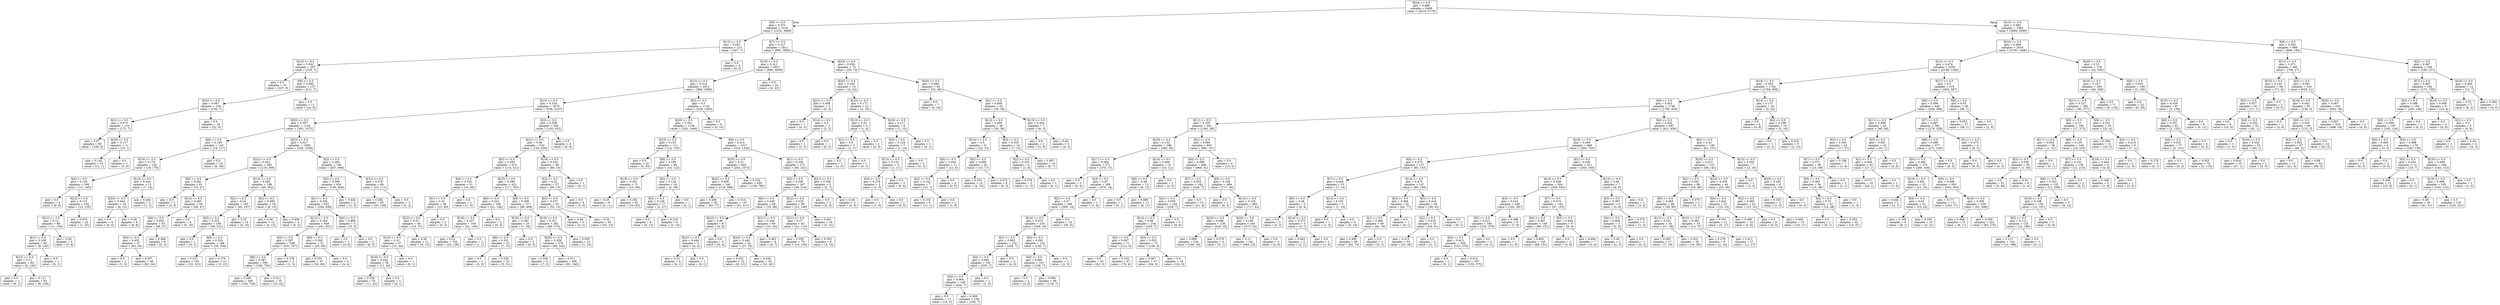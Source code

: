 digraph Tree {
node [shape=box] ;
0 [label="X[24] <= 0.5\ngini = 0.489\nsamples = 6406\nvalue = [4316, 5779]"] ;
1 [label="X[9] <= 0.5\ngini = 0.375\nsamples = 3124\nvalue = [1232, 3689]"] ;
0 -> 1 [labeldistance=2.5, labelangle=45, headlabel="True"] ;
2 [label="X[15] <= 0.5\ngini = 0.041\nsamples = 213\nvalue = [327, 7]"] ;
1 -> 2 ;
3 [label="X[13] <= 0.5\ngini = 0.042\nsamples = 207\nvalue = [318, 7]"] ;
2 -> 3 ;
4 [label="gini = 0.0\nsamples = 70\nvalue = [107, 0]"] ;
3 -> 4 ;
5 [label="X[6] <= 0.5\ngini = 0.062\nsamples = 137\nvalue = [211, 7]"] ;
3 -> 5 ;
6 [label="X[22] <= 0.5\ngini = 0.067\nsamples = 126\nvalue = [195, 7]"] ;
5 -> 6 ;
7 [label="X[21] <= 0.5\ngini = 0.075\nsamples = 110\nvalue = [173, 7]"] ;
6 -> 7 ;
8 [label="gini = 0.07\nsamples = 99\nvalue = [158, 6]"] ;
7 -> 8 ;
9 [label="X[20] <= 0.5\ngini = 0.117\nsamples = 11\nvalue = [15, 1]"] ;
7 -> 9 ;
10 [label="gini = 0.142\nsamples = 10\nvalue = [12, 1]"] ;
9 -> 10 ;
11 [label="gini = 0.0\nsamples = 1\nvalue = [3, 0]"] ;
9 -> 11 ;
12 [label="gini = 0.0\nsamples = 16\nvalue = [22, 0]"] ;
6 -> 12 ;
13 [label="gini = 0.0\nsamples = 11\nvalue = [16, 0]"] ;
5 -> 13 ;
14 [label="gini = 0.0\nsamples = 6\nvalue = [9, 0]"] ;
2 -> 14 ;
15 [label="X[7] <= 0.5\ngini = 0.317\nsamples = 2911\nvalue = [905, 3682]"] ;
1 -> 15 ;
16 [label="X[16] <= 0.5\ngini = 0.312\nsamples = 2837\nvalue = [866, 3609]"] ;
15 -> 16 ;
17 [label="X[13] <= 0.5\ngini = 0.314\nsamples = 2813\nvalue = [866, 3566]"] ;
16 -> 17 ;
18 [label="X[15] <= 0.5\ngini = 0.324\nsamples = 1679\nvalue = [538, 2107]"] ;
17 -> 18 ;
19 [label="X[20] <= 0.5\ngini = 0.307\nsamples = 1143\nvalue = [345, 1475]"] ;
18 -> 19 ;
20 [label="X[6] <= 0.5\ngini = 0.148\nsamples = 143\nvalue = [19, 217]"] ;
19 -> 20 ;
21 [label="X[19] <= 0.5\ngini = 0.174\nsamples = 120\nvalue = [19, 179]"] ;
20 -> 21 ;
22 [label="X[4] <= 0.5\ngini = 0.126\nsamples = 108\nvalue = [12, 165]"] ;
21 -> 22 ;
23 [label="gini = 0.0\nsamples = 4\nvalue = [0, 6]"] ;
22 -> 23 ;
24 [label="X[22] <= 0.5\ngini = 0.131\nsamples = 104\nvalue = [12, 159]"] ;
22 -> 24 ;
25 [label="X[21] <= 0.5\ngini = 0.14\nsamples = 88\nvalue = [11, 134]"] ;
24 -> 25 ;
26 [label="X[1] <= 0.5\ngini = 0.109\nsamples = 85\nvalue = [8, 130]"] ;
25 -> 26 ;
27 [label="X[14] <= 0.5\ngini = 0.11\nsamples = 84\nvalue = [8, 129]"] ;
26 -> 27 ;
28 [label="gini = 0.0\nsamples = 1\nvalue = [0, 1]"] ;
27 -> 28 ;
29 [label="gini = 0.111\nsamples = 83\nvalue = [8, 128]"] ;
27 -> 29 ;
30 [label="gini = 0.0\nsamples = 1\nvalue = [0, 1]"] ;
26 -> 30 ;
31 [label="gini = 0.49\nsamples = 3\nvalue = [3, 4]"] ;
25 -> 31 ;
32 [label="gini = 0.074\nsamples = 16\nvalue = [1, 25]"] ;
24 -> 32 ;
33 [label="X[12] <= 0.5\ngini = 0.444\nsamples = 12\nvalue = [7, 14]"] ;
21 -> 33 ;
34 [label="X[23] <= 0.5\ngini = 0.444\nsamples = 10\nvalue = [6, 12]"] ;
33 -> 34 ;
35 [label="gini = 0.0\nsamples = 4\nvalue = [0, 4]"] ;
34 -> 35 ;
36 [label="gini = 0.49\nsamples = 6\nvalue = [6, 8]"] ;
34 -> 36 ;
37 [label="gini = 0.444\nsamples = 2\nvalue = [1, 2]"] ;
33 -> 37 ;
38 [label="gini = 0.0\nsamples = 23\nvalue = [0, 38]"] ;
20 -> 38 ;
39 [label="X[23] <= 0.5\ngini = 0.327\nsamples = 1000\nvalue = [326, 1258]"] ;
19 -> 39 ;
40 [label="X[22] <= 0.5\ngini = 0.401\nsamples = 260\nvalue = [119, 309]"] ;
39 -> 40 ;
41 [label="X[0] <= 0.5\ngini = 0.481\nsamples = 61\nvalue = [70, 47]"] ;
40 -> 41 ;
42 [label="gini = 0.0\nsamples = 2\nvalue = [2, 0]"] ;
41 -> 42 ;
43 [label="X[12] <= 0.5\ngini = 0.483\nsamples = 59\nvalue = [68, 47]"] ;
41 -> 43 ;
44 [label="X[6] <= 0.5\ngini = 0.456\nsamples = 53\nvalue = [68, 37]"] ;
43 -> 44 ;
45 [label="X[4] <= 0.5\ngini = 0.455\nsamples = 47\nvalue = [63, 34]"] ;
44 -> 45 ;
46 [label="gini = 0.0\nsamples = 1\nvalue = [1, 0]"] ;
45 -> 46 ;
47 [label="gini = 0.457\nsamples = 46\nvalue = [62, 34]"] ;
45 -> 47 ;
48 [label="gini = 0.469\nsamples = 6\nvalue = [5, 3]"] ;
44 -> 48 ;
49 [label="gini = 0.0\nsamples = 6\nvalue = [0, 10]"] ;
43 -> 49 ;
50 [label="X[12] <= 0.5\ngini = 0.265\nsamples = 199\nvalue = [49, 262]"] ;
40 -> 50 ;
51 [label="X[2] <= 0.5\ngini = 0.24\nsamples = 183\nvalue = [40, 247]"] ;
50 -> 51 ;
52 [label="X[0] <= 0.5\ngini = 0.233\nsamples = 169\nvalue = [36, 231]"] ;
51 -> 52 ;
53 [label="gini = 0.0\nsamples = 1\nvalue = [0, 1]"] ;
52 -> 53 ;
54 [label="X[6] <= 0.5\ngini = 0.234\nsamples = 168\nvalue = [36, 230]"] ;
52 -> 54 ;
55 [label="gini = 0.231\nsamples = 155\nvalue = [33, 215]"] ;
54 -> 55 ;
56 [label="gini = 0.278\nsamples = 13\nvalue = [3, 15]"] ;
54 -> 56 ;
57 [label="gini = 0.32\nsamples = 14\nvalue = [4, 16]"] ;
51 -> 57 ;
58 [label="X[2] <= 0.5\ngini = 0.469\nsamples = 16\nvalue = [9, 15]"] ;
50 -> 58 ;
59 [label="gini = 0.36\nsamples = 12\nvalue = [4, 13]"] ;
58 -> 59 ;
60 [label="gini = 0.408\nsamples = 4\nvalue = [5, 2]"] ;
58 -> 60 ;
61 [label="X[2] <= 0.5\ngini = 0.294\nsamples = 740\nvalue = [207, 949]"] ;
39 -> 61 ;
62 [label="X[3] <= 0.5\ngini = 0.296\nsamples = 654\nvalue = [185, 838]"] ;
61 -> 62 ;
63 [label="X[1] <= 0.5\ngini = 0.296\nsamples = 652\nvalue = [184, 836]"] ;
62 -> 63 ;
64 [label="X[12] <= 0.5\ngini = 0.294\nsamples = 649\nvalue = [181, 831]"] ;
63 -> 64 ;
65 [label="X[5] <= 0.5\ngini = 0.287\nsamples = 598\nvalue = [161, 767]"] ;
64 -> 65 ;
66 [label="X[6] <= 0.5\ngini = 0.287\nsamples = 595\nvalue = [160, 762]"] ;
65 -> 66 ;
67 [label="gini = 0.285\nsamples = 560\nvalue = [150, 720]"] ;
66 -> 67 ;
68 [label="gini = 0.311\nsamples = 35\nvalue = [10, 42]"] ;
66 -> 68 ;
69 [label="gini = 0.278\nsamples = 3\nvalue = [1, 5]"] ;
65 -> 69 ;
70 [label="X[6] <= 0.5\ngini = 0.363\nsamples = 51\nvalue = [20, 64]"] ;
64 -> 70 ;
71 [label="gini = 0.332\nsamples = 47\nvalue = [16, 60]"] ;
70 -> 71 ;
72 [label="gini = 0.5\nsamples = 4\nvalue = [4, 4]"] ;
70 -> 72 ;
73 [label="X[6] <= 0.5\ngini = 0.469\nsamples = 3\nvalue = [3, 5]"] ;
63 -> 73 ;
74 [label="gini = 0.0\nsamples = 1\nvalue = [3, 0]"] ;
73 -> 74 ;
75 [label="gini = 0.0\nsamples = 2\nvalue = [0, 5]"] ;
73 -> 75 ;
76 [label="gini = 0.444\nsamples = 2\nvalue = [1, 2]"] ;
62 -> 76 ;
77 [label="X[12] <= 0.5\ngini = 0.276\nsamples = 86\nvalue = [22, 111]"] ;
61 -> 77 ;
78 [label="gini = 0.262\nsamples = 83\nvalue = [20, 109]"] ;
77 -> 78 ;
79 [label="gini = 0.5\nsamples = 3\nvalue = [2, 2]"] ;
77 -> 79 ;
80 [label="X[3] <= 0.5\ngini = 0.358\nsamples = 536\nvalue = [193, 632]"] ;
18 -> 80 ;
81 [label="X[21] <= 0.5\ngini = 0.36\nsamples = 532\nvalue = [193, 628]"] ;
80 -> 81 ;
82 [label="X[0] <= 0.5\ngini = 0.293\nsamples = 474\nvalue = [133, 612]"] ;
81 -> 82 ;
83 [label="X[4] <= 0.5\ngini = 0.332\nsamples = 51\nvalue = [16, 60]"] ;
82 -> 83 ;
84 [label="X[1] <= 0.5\ngini = 0.32\nsamples = 50\nvalue = [15, 60]"] ;
83 -> 84 ;
85 [label="X[22] <= 0.5\ngini = 0.33\nsamples = 48\nvalue = [15, 57]"] ;
84 -> 85 ;
86 [label="X[19] <= 0.5\ngini = 0.32\nsamples = 37\nvalue = [11, 44]"] ;
85 -> 86 ;
87 [label="X[18] <= 0.5\ngini = 0.324\nsamples = 36\nvalue = [11, 43]"] ;
86 -> 87 ;
88 [label="gini = 0.329\nsamples = 35\nvalue = [11, 42]"] ;
87 -> 88 ;
89 [label="gini = 0.0\nsamples = 1\nvalue = [0, 1]"] ;
87 -> 89 ;
90 [label="gini = 0.0\nsamples = 1\nvalue = [0, 1]"] ;
86 -> 90 ;
91 [label="gini = 0.36\nsamples = 11\nvalue = [4, 13]"] ;
85 -> 91 ;
92 [label="gini = 0.0\nsamples = 2\nvalue = [0, 3]"] ;
84 -> 92 ;
93 [label="gini = 0.0\nsamples = 1\nvalue = [1, 0]"] ;
83 -> 93 ;
94 [label="X[23] <= 0.5\ngini = 0.289\nsamples = 423\nvalue = [117, 552]"] ;
82 -> 94 ;
95 [label="X[6] <= 0.5\ngini = 0.222\nsamples = 106\nvalue = [21, 144]"] ;
94 -> 95 ;
96 [label="X[18] <= 0.5\ngini = 0.227\nsamples = 104\nvalue = [21, 140]"] ;
95 -> 96 ;
97 [label="gini = 0.22\nsamples = 102\nvalue = [20, 139]"] ;
96 -> 97 ;
98 [label="gini = 0.5\nsamples = 2\nvalue = [1, 1]"] ;
96 -> 98 ;
99 [label="gini = 0.0\nsamples = 2\nvalue = [0, 4]"] ;
95 -> 99 ;
100 [label="X[4] <= 0.5\ngini = 0.308\nsamples = 317\nvalue = [96, 408]"] ;
94 -> 100 ;
101 [label="X[18] <= 0.5\ngini = 0.283\nsamples = 25\nvalue = [7, 34]"] ;
100 -> 101 ;
102 [label="X[6] <= 0.5\ngini = 0.301\nsamples = 23\nvalue = [7, 31]"] ;
101 -> 102 ;
103 [label="gini = 0.0\nsamples = 1\nvalue = [2, 0]"] ;
102 -> 103 ;
104 [label="gini = 0.239\nsamples = 22\nvalue = [5, 31]"] ;
102 -> 104 ;
105 [label="gini = 0.0\nsamples = 2\nvalue = [0, 3]"] ;
101 -> 105 ;
106 [label="X[18] <= 0.5\ngini = 0.311\nsamples = 292\nvalue = [89, 374]"] ;
100 -> 106 ;
107 [label="X[20] <= 0.5\ngini = 0.326\nsamples = 270\nvalue = [88, 342]"] ;
106 -> 107 ;
108 [label="gini = 0.346\nsamples = 4\nvalue = [7, 2]"] ;
107 -> 108 ;
109 [label="gini = 0.311\nsamples = 266\nvalue = [81, 340]"] ;
107 -> 109 ;
110 [label="gini = 0.059\nsamples = 22\nvalue = [1, 32]"] ;
106 -> 110 ;
111 [label="X[18] <= 0.5\ngini = 0.332\nsamples = 58\nvalue = [60, 16]"] ;
81 -> 111 ;
112 [label="X[2] <= 0.5\ngini = 0.32\nsamples = 57\nvalue = [60, 15]"] ;
111 -> 112 ;
113 [label="X[4] <= 0.5\ngini = 0.337\nsamples = 53\nvalue = [55, 15]"] ;
112 -> 113 ;
114 [label="gini = 0.48\nsamples = 3\nvalue = [3, 2]"] ;
113 -> 114 ;
115 [label="gini = 0.32\nsamples = 50\nvalue = [52, 13]"] ;
113 -> 115 ;
116 [label="gini = 0.0\nsamples = 4\nvalue = [5, 0]"] ;
112 -> 116 ;
117 [label="gini = 0.0\nsamples = 1\nvalue = [0, 1]"] ;
111 -> 117 ;
118 [label="gini = 0.0\nsamples = 4\nvalue = [0, 4]"] ;
80 -> 118 ;
119 [label="X[5] <= 0.5\ngini = 0.3\nsamples = 1134\nvalue = [328, 1459]"] ;
17 -> 119 ;
120 [label="X[20] <= 0.5\ngini = 0.301\nsamples = 1128\nvalue = [328, 1449]"] ;
119 -> 120 ;
121 [label="X[23] <= 0.5\ngini = 0.152\nsamples = 111\nvalue = [14, 155]"] ;
120 -> 121 ;
122 [label="gini = 0.0\nsamples = 22\nvalue = [0, 33]"] ;
121 -> 122 ;
123 [label="X[6] <= 0.5\ngini = 0.185\nsamples = 89\nvalue = [14, 122]"] ;
121 -> 123 ;
124 [label="X[18] <= 0.5\ngini = 0.201\nsamples = 71\nvalue = [12, 94]"] ;
123 -> 124 ;
125 [label="gini = 0.26\nsamples = 9\nvalue = [2, 11]"] ;
124 -> 125 ;
126 [label="gini = 0.192\nsamples = 62\nvalue = [10, 83]"] ;
124 -> 126 ;
127 [label="X[3] <= 0.5\ngini = 0.124\nsamples = 18\nvalue = [2, 28]"] ;
123 -> 127 ;
128 [label="X[2] <= 0.5\ngini = 0.128\nsamples = 17\nvalue = [2, 27]"] ;
127 -> 128 ;
129 [label="gini = 0.0\nsamples = 8\nvalue = [0, 13]"] ;
128 -> 129 ;
130 [label="gini = 0.219\nsamples = 9\nvalue = [2, 14]"] ;
128 -> 130 ;
131 [label="gini = 0.0\nsamples = 1\nvalue = [0, 1]"] ;
127 -> 131 ;
132 [label="X[6] <= 0.5\ngini = 0.314\nsamples = 1017\nvalue = [314, 1294]"] ;
120 -> 132 ;
133 [label="X[23] <= 0.5\ngini = 0.31\nsamples = 845\nvalue = [254, 1073]"] ;
132 -> 133 ;
134 [label="X[22] <= 0.5\ngini = 0.409\nsamples = 240\nvalue = [116, 288]"] ;
133 -> 134 ;
135 [label="gini = 0.496\nsamples = 93\nvalue = [65, 77]"] ;
134 -> 135 ;
136 [label="gini = 0.314\nsamples = 147\nvalue = [51, 211]"] ;
134 -> 136 ;
137 [label="gini = 0.254\nsamples = 605\nvalue = [138, 785]"] ;
133 -> 137 ;
138 [label="X[1] <= 0.5\ngini = 0.336\nsamples = 172\nvalue = [60, 221]"] ;
132 -> 138 ;
139 [label="X[2] <= 0.5\ngini = 0.336\nsamples = 167\nvalue = [58, 214]"] ;
138 -> 139 ;
140 [label="X[0] <= 0.5\ngini = 0.449\nsamples = 68\nvalue = [35, 68]"] ;
139 -> 140 ;
141 [label="X[23] <= 0.5\ngini = 0.48\nsamples = 8\nvalue = [4, 6]"] ;
140 -> 141 ;
142 [label="X[22] <= 0.5\ngini = 0.444\nsamples = 5\nvalue = [4, 2]"] ;
141 -> 142 ;
143 [label="gini = 0.32\nsamples = 4\nvalue = [4, 1]"] ;
142 -> 143 ;
144 [label="gini = 0.0\nsamples = 1\nvalue = [0, 1]"] ;
142 -> 144 ;
145 [label="gini = 0.0\nsamples = 3\nvalue = [0, 4]"] ;
141 -> 145 ;
146 [label="X[21] <= 0.5\ngini = 0.444\nsamples = 60\nvalue = [31, 62]"] ;
140 -> 146 ;
147 [label="X[23] <= 0.5\ngini = 0.442\nsamples = 54\nvalue = [27, 55]"] ;
146 -> 147 ;
148 [label="gini = 0.432\nsamples = 12\nvalue = [6, 13]"] ;
147 -> 148 ;
149 [label="gini = 0.444\nsamples = 42\nvalue = [21, 42]"] ;
147 -> 149 ;
150 [label="gini = 0.463\nsamples = 6\nvalue = [4, 7]"] ;
146 -> 150 ;
151 [label="X[22] <= 0.5\ngini = 0.235\nsamples = 99\nvalue = [23, 146]"] ;
139 -> 151 ;
152 [label="X[21] <= 0.5\ngini = 0.27\nsamples = 83\nvalue = [22, 115]"] ;
151 -> 152 ;
153 [label="gini = 0.259\nsamples = 75\nvalue = [19, 105]"] ;
152 -> 153 ;
154 [label="gini = 0.355\nsamples = 8\nvalue = [3, 10]"] ;
152 -> 154 ;
155 [label="gini = 0.061\nsamples = 16\nvalue = [1, 31]"] ;
151 -> 155 ;
156 [label="X[21] <= 0.5\ngini = 0.346\nsamples = 5\nvalue = [2, 7]"] ;
138 -> 156 ;
157 [label="gini = 0.0\nsamples = 3\nvalue = [0, 4]"] ;
156 -> 157 ;
158 [label="gini = 0.48\nsamples = 2\nvalue = [2, 3]"] ;
156 -> 158 ;
159 [label="gini = 0.0\nsamples = 6\nvalue = [0, 10]"] ;
119 -> 159 ;
160 [label="gini = 0.0\nsamples = 24\nvalue = [0, 43]"] ;
16 -> 160 ;
161 [label="X[23] <= 0.5\ngini = 0.454\nsamples = 74\nvalue = [39, 73]"] ;
15 -> 161 ;
162 [label="X[20] <= 0.5\ngini = 0.245\nsamples = 15\nvalue = [4, 24]"] ;
161 -> 162 ;
163 [label="X[21] <= 0.5\ngini = 0.408\nsamples = 3\nvalue = [2, 5]"] ;
162 -> 163 ;
164 [label="gini = 0.0\nsamples = 1\nvalue = [0, 3]"] ;
163 -> 164 ;
165 [label="X[14] <= 0.5\ngini = 0.5\nsamples = 2\nvalue = [2, 2]"] ;
163 -> 165 ;
166 [label="gini = 0.0\nsamples = 1\nvalue = [2, 0]"] ;
165 -> 166 ;
167 [label="gini = 0.0\nsamples = 1\nvalue = [0, 2]"] ;
165 -> 167 ;
168 [label="X[22] <= 0.5\ngini = 0.172\nsamples = 12\nvalue = [2, 19]"] ;
162 -> 168 ;
169 [label="X[13] <= 0.5\ngini = 0.32\nsamples = 4\nvalue = [1, 4]"] ;
168 -> 169 ;
170 [label="X[1] <= 0.5\ngini = 0.5\nsamples = 2\nvalue = [1, 1]"] ;
169 -> 170 ;
171 [label="gini = 0.0\nsamples = 1\nvalue = [1, 0]"] ;
170 -> 171 ;
172 [label="gini = 0.0\nsamples = 1\nvalue = [0, 1]"] ;
170 -> 172 ;
173 [label="gini = 0.0\nsamples = 2\nvalue = [0, 3]"] ;
169 -> 173 ;
174 [label="X[16] <= 0.5\ngini = 0.117\nsamples = 8\nvalue = [1, 15]"] ;
168 -> 174 ;
175 [label="X[0] <= 0.5\ngini = 0.124\nsamples = 7\nvalue = [1, 14]"] ;
174 -> 175 ;
176 [label="X[13] <= 0.5\ngini = 0.153\nsamples = 5\nvalue = [1, 11]"] ;
175 -> 176 ;
177 [label="X[3] <= 0.5\ngini = 0.278\nsamples = 2\nvalue = [1, 5]"] ;
176 -> 177 ;
178 [label="gini = 0.0\nsamples = 1\nvalue = [1, 0]"] ;
177 -> 178 ;
179 [label="gini = 0.0\nsamples = 1\nvalue = [0, 5]"] ;
177 -> 179 ;
180 [label="gini = 0.0\nsamples = 3\nvalue = [0, 6]"] ;
176 -> 180 ;
181 [label="gini = 0.0\nsamples = 2\nvalue = [0, 3]"] ;
175 -> 181 ;
182 [label="gini = 0.0\nsamples = 1\nvalue = [0, 1]"] ;
174 -> 182 ;
183 [label="X[20] <= 0.5\ngini = 0.486\nsamples = 59\nvalue = [35, 49]"] ;
161 -> 183 ;
184 [label="gini = 0.0\nsamples = 7\nvalue = [0, 10]"] ;
183 -> 184 ;
185 [label="X[1] <= 0.5\ngini = 0.499\nsamples = 52\nvalue = [35, 39]"] ;
183 -> 185 ;
186 [label="X[13] <= 0.5\ngini = 0.494\nsamples = 45\nvalue = [29, 36]"] ;
185 -> 186 ;
187 [label="X[14] <= 0.5\ngini = 0.5\nsamples = 31\nvalue = [22, 23]"] ;
186 -> 187 ;
188 [label="X[0] <= 0.5\ngini = 0.444\nsamples = 11\nvalue = [12, 6]"] ;
187 -> 188 ;
189 [label="X[2] <= 0.5\ngini = 0.142\nsamples = 7\nvalue = [12, 1]"] ;
188 -> 189 ;
190 [label="gini = 0.153\nsamples = 6\nvalue = [11, 1]"] ;
189 -> 190 ;
191 [label="gini = 0.0\nsamples = 1\nvalue = [1, 0]"] ;
189 -> 191 ;
192 [label="gini = 0.0\nsamples = 4\nvalue = [0, 5]"] ;
188 -> 192 ;
193 [label="X[0] <= 0.5\ngini = 0.466\nsamples = 20\nvalue = [10, 17]"] ;
187 -> 193 ;
194 [label="gini = 0.332\nsamples = 14\nvalue = [4, 15]"] ;
193 -> 194 ;
195 [label="gini = 0.375\nsamples = 6\nvalue = [6, 2]"] ;
193 -> 195 ;
196 [label="X[3] <= 0.5\ngini = 0.455\nsamples = 14\nvalue = [7, 13]"] ;
186 -> 196 ;
197 [label="X[2] <= 0.5\ngini = 0.245\nsamples = 4\nvalue = [1, 6]"] ;
196 -> 197 ;
198 [label="gini = 0.278\nsamples = 3\nvalue = [1, 5]"] ;
197 -> 198 ;
199 [label="gini = 0.0\nsamples = 1\nvalue = [0, 1]"] ;
197 -> 199 ;
200 [label="gini = 0.497\nsamples = 10\nvalue = [6, 7]"] ;
196 -> 200 ;
201 [label="X[13] <= 0.5\ngini = 0.444\nsamples = 7\nvalue = [6, 3]"] ;
185 -> 201 ;
202 [label="gini = 0.0\nsamples = 2\nvalue = [2, 0]"] ;
201 -> 202 ;
203 [label="gini = 0.49\nsamples = 5\nvalue = [4, 3]"] ;
201 -> 203 ;
204 [label="X[15] <= 0.5\ngini = 0.482\nsamples = 3282\nvalue = [3084, 2090]"] ;
0 -> 204 [labeldistance=2.5, labelangle=-45, headlabel="False"] ;
205 [label="X[16] <= 0.5\ngini = 0.498\nsamples = 2616\nvalue = [2190, 1906]"] ;
204 -> 205 ;
206 [label="X[12] <= 0.5\ngini = 0.474\nsamples = 2238\nvalue = [2148, 1346]"] ;
205 -> 206 ;
207 [label="X[18] <= 0.5\ngini = 0.455\nsamples = 1764\nvalue = [1784, 959]"] ;
206 -> 207 ;
208 [label="X[9] <= 0.5\ngini = 0.451\nsamples = 1748\nvalue = [1782, 934]"] ;
207 -> 208 ;
209 [label="X[11] <= 0.5\ngini = 0.105\nsamples = 941\nvalue = [1361, 80]"] ;
208 -> 209 ;
210 [label="X[19] <= 0.5\ngini = 0.132\nsamples = 286\nvalue = [380, 29]"] ;
209 -> 210 ;
211 [label="X[17] <= 0.5\ngini = 0.084\nsamples = 271\nvalue = [370, 17]"] ;
210 -> 211 ;
212 [label="gini = 0.0\nsamples = 2\nvalue = [0, 3]"] ;
211 -> 212 ;
213 [label="X[3] <= 0.5\ngini = 0.07\nsamples = 269\nvalue = [370, 14]"] ;
211 -> 213 ;
214 [label="X[2] <= 0.5\ngini = 0.07\nsamples = 268\nvalue = [369, 14]"] ;
213 -> 214 ;
215 [label="X[14] <= 0.5\ngini = 0.074\nsamples = 254\nvalue = [349, 14]"] ;
214 -> 215 ;
216 [label="X[1] <= 0.5\ngini = 0.063\nsamples = 152\nvalue = [209, 7]"] ;
215 -> 216 ;
217 [label="X[5] <= 0.5\ngini = 0.064\nsamples = 150\nvalue = [205, 7]"] ;
216 -> 217 ;
218 [label="X[4] <= 0.5\ngini = 0.064\nsamples = 149\nvalue = [204, 7]"] ;
217 -> 218 ;
219 [label="gini = 0.0\nsamples = 11\nvalue = [14, 0]"] ;
218 -> 219 ;
220 [label="gini = 0.069\nsamples = 138\nvalue = [190, 7]"] ;
218 -> 220 ;
221 [label="gini = 0.0\nsamples = 1\nvalue = [1, 0]"] ;
217 -> 221 ;
222 [label="gini = 0.0\nsamples = 2\nvalue = [4, 0]"] ;
216 -> 222 ;
223 [label="X[5] <= 0.5\ngini = 0.091\nsamples = 102\nvalue = [140, 7]"] ;
215 -> 223 ;
224 [label="X[4] <= 0.5\ngini = 0.092\nsamples = 101\nvalue = [138, 7]"] ;
223 -> 224 ;
225 [label="gini = 0.0\nsamples = 2\nvalue = [3, 0]"] ;
224 -> 225 ;
226 [label="gini = 0.094\nsamples = 99\nvalue = [135, 7]"] ;
224 -> 226 ;
227 [label="gini = 0.0\nsamples = 1\nvalue = [2, 0]"] ;
223 -> 227 ;
228 [label="gini = 0.0\nsamples = 14\nvalue = [20, 0]"] ;
214 -> 228 ;
229 [label="gini = 0.0\nsamples = 1\nvalue = [1, 0]"] ;
213 -> 229 ;
230 [label="X[14] <= 0.5\ngini = 0.496\nsamples = 15\nvalue = [10, 12]"] ;
210 -> 230 ;
231 [label="X[8] <= 0.5\ngini = 0.48\nsamples = 13\nvalue = [8, 12]"] ;
230 -> 231 ;
232 [label="gini = 0.0\nsamples = 1\nvalue = [0, 1]"] ;
231 -> 232 ;
233 [label="gini = 0.488\nsamples = 12\nvalue = [8, 11]"] ;
231 -> 233 ;
234 [label="gini = 0.0\nsamples = 2\nvalue = [2, 0]"] ;
230 -> 234 ;
235 [label="X[1] <= 0.5\ngini = 0.094\nsamples = 655\nvalue = [981, 51]"] ;
209 -> 235 ;
236 [label="X[4] <= 0.5\ngini = 0.095\nsamples = 646\nvalue = [966, 51]"] ;
235 -> 236 ;
237 [label="X[7] <= 0.5\ngini = 0.053\nsamples = 162\nvalue = [249, 7]"] ;
236 -> 237 ;
238 [label="X[3] <= 0.5\ngini = 0.058\nsamples = 149\nvalue = [228, 7]"] ;
237 -> 238 ;
239 [label="X[14] <= 0.5\ngini = 0.06\nsamples = 144\nvalue = [220, 7]"] ;
238 -> 239 ;
240 [label="X[2] <= 0.5\ngini = 0.067\nsamples = 71\nvalue = [112, 4]"] ;
239 -> 240 ;
241 [label="gini = 0.0\nsamples = 24\nvalue = [42, 0]"] ;
240 -> 241 ;
242 [label="gini = 0.102\nsamples = 47\nvalue = [70, 4]"] ;
240 -> 242 ;
243 [label="X[0] <= 0.5\ngini = 0.053\nsamples = 73\nvalue = [108, 3]"] ;
239 -> 243 ;
244 [label="gini = 0.067\nsamples = 57\nvalue = [84, 3]"] ;
243 -> 244 ;
245 [label="gini = 0.0\nsamples = 16\nvalue = [24, 0]"] ;
243 -> 245 ;
246 [label="gini = 0.0\nsamples = 5\nvalue = [8, 0]"] ;
238 -> 246 ;
247 [label="gini = 0.0\nsamples = 13\nvalue = [21, 0]"] ;
237 -> 247 ;
248 [label="X[0] <= 0.5\ngini = 0.109\nsamples = 484\nvalue = [717, 44]"] ;
236 -> 248 ;
249 [label="gini = 0.0\nsamples = 1\nvalue = [0, 2]"] ;
248 -> 249 ;
250 [label="X[13] <= 0.5\ngini = 0.105\nsamples = 483\nvalue = [717, 42]"] ;
248 -> 250 ;
251 [label="X[20] <= 0.5\ngini = 0.099\nsamples = 238\nvalue = [344, 19]"] ;
250 -> 251 ;
252 [label="gini = 0.096\nsamples = 234\nvalue = [339, 18]"] ;
251 -> 252 ;
253 [label="gini = 0.278\nsamples = 4\nvalue = [5, 1]"] ;
251 -> 253 ;
254 [label="X[20] <= 0.5\ngini = 0.109\nsamples = 245\nvalue = [373, 23]"] ;
250 -> 254 ;
255 [label="gini = 0.11\nsamples = 241\nvalue = [369, 23]"] ;
254 -> 255 ;
256 [label="gini = 0.0\nsamples = 4\nvalue = [4, 0]"] ;
254 -> 256 ;
257 [label="gini = 0.0\nsamples = 9\nvalue = [15, 0]"] ;
235 -> 257 ;
258 [label="X[6] <= 0.5\ngini = 0.442\nsamples = 807\nvalue = [421, 854]"] ;
208 -> 258 ;
259 [label="X[19] <= 0.5\ngini = 0.448\nsamples = 668\nvalue = [360, 703]"] ;
258 -> 259 ;
260 [label="X[4] <= 0.5\ngini = 0.473\nsamples = 157\nvalue = [95, 153]"] ;
259 -> 260 ;
261 [label="X[7] <= 0.5\ngini = 0.444\nsamples = 10\nvalue = [7, 14]"] ;
260 -> 261 ;
262 [label="X[0] <= 0.5\ngini = 0.48\nsamples = 5\nvalue = [6, 4]"] ;
261 -> 262 ;
263 [label="gini = 0.5\nsamples = 2\nvalue = [3, 3]"] ;
262 -> 263 ;
264 [label="X[14] <= 0.5\ngini = 0.375\nsamples = 3\nvalue = [3, 1]"] ;
262 -> 264 ;
265 [label="gini = 0.444\nsamples = 2\nvalue = [2, 1]"] ;
264 -> 265 ;
266 [label="gini = 0.0\nsamples = 1\nvalue = [1, 0]"] ;
264 -> 266 ;
267 [label="X[13] <= 0.5\ngini = 0.165\nsamples = 5\nvalue = [1, 10]"] ;
261 -> 267 ;
268 [label="gini = 0.0\nsamples = 1\nvalue = [1, 0]"] ;
267 -> 268 ;
269 [label="gini = 0.0\nsamples = 4\nvalue = [0, 10]"] ;
267 -> 269 ;
270 [label="X[14] <= 0.5\ngini = 0.475\nsamples = 147\nvalue = [88, 139]"] ;
260 -> 270 ;
271 [label="X[3] <= 0.5\ngini = 0.494\nsamples = 91\nvalue = [62, 77]"] ;
270 -> 271 ;
272 [label="X[1] <= 0.5\ngini = 0.495\nsamples = 90\nvalue = [62, 76]"] ;
271 -> 272 ;
273 [label="gini = 0.496\nsamples = 89\nvalue = [62, 74]"] ;
272 -> 273 ;
274 [label="gini = 0.0\nsamples = 1\nvalue = [0, 2]"] ;
272 -> 274 ;
275 [label="gini = 0.0\nsamples = 1\nvalue = [0, 1]"] ;
271 -> 275 ;
276 [label="X[3] <= 0.5\ngini = 0.416\nsamples = 56\nvalue = [26, 62]"] ;
270 -> 276 ;
277 [label="X[2] <= 0.5\ngini = 0.419\nsamples = 55\nvalue = [26, 61]"] ;
276 -> 277 ;
278 [label="gini = 0.415\nsamples = 53\nvalue = [25, 60]"] ;
277 -> 278 ;
279 [label="gini = 0.5\nsamples = 2\nvalue = [1, 1]"] ;
277 -> 279 ;
280 [label="gini = 0.0\nsamples = 1\nvalue = [0, 1]"] ;
276 -> 280 ;
281 [label="X[1] <= 0.5\ngini = 0.439\nsamples = 511\nvalue = [265, 550]"] ;
259 -> 281 ;
282 [label="X[14] <= 0.5\ngini = 0.438\nsamples = 504\nvalue = [259, 542]"] ;
281 -> 282 ;
283 [label="X[3] <= 0.5\ngini = 0.416\nsamples = 349\nvalue = [162, 387]"] ;
282 -> 283 ;
284 [label="X[5] <= 0.5\ngini = 0.412\nsamples = 340\nvalue = [155, 379]"] ;
283 -> 284 ;
285 [label="X[4] <= 0.5\ngini = 0.413\nsamples = 338\nvalue = [155, 376]"] ;
284 -> 285 ;
286 [label="gini = 0.0\nsamples = 1\nvalue = [0, 1]"] ;
285 -> 286 ;
287 [label="gini = 0.414\nsamples = 337\nvalue = [155, 375]"] ;
285 -> 287 ;
288 [label="gini = 0.0\nsamples = 2\nvalue = [0, 3]"] ;
284 -> 288 ;
289 [label="gini = 0.498\nsamples = 9\nvalue = [7, 8]"] ;
283 -> 289 ;
290 [label="X[7] <= 0.5\ngini = 0.474\nsamples = 155\nvalue = [97, 155]"] ;
282 -> 290 ;
291 [label="X[4] <= 0.5\ngini = 0.467\nsamples = 146\nvalue = [89, 151]"] ;
290 -> 291 ;
292 [label="gini = 0.0\nsamples = 1\nvalue = [1, 0]"] ;
291 -> 292 ;
293 [label="gini = 0.465\nsamples = 145\nvalue = [88, 151]"] ;
291 -> 293 ;
294 [label="X[3] <= 0.5\ngini = 0.444\nsamples = 9\nvalue = [8, 4]"] ;
290 -> 294 ;
295 [label="gini = 0.0\nsamples = 2\nvalue = [3, 0]"] ;
294 -> 295 ;
296 [label="gini = 0.494\nsamples = 7\nvalue = [5, 4]"] ;
294 -> 296 ;
297 [label="X[13] <= 0.5\ngini = 0.49\nsamples = 7\nvalue = [6, 8]"] ;
281 -> 297 ;
298 [label="X[5] <= 0.5\ngini = 0.397\nsamples = 6\nvalue = [3, 8]"] ;
297 -> 298 ;
299 [label="X[4] <= 0.5\ngini = 0.408\nsamples = 3\nvalue = [2, 5]"] ;
298 -> 299 ;
300 [label="gini = 0.48\nsamples = 2\nvalue = [2, 3]"] ;
299 -> 300 ;
301 [label="gini = 0.0\nsamples = 1\nvalue = [0, 2]"] ;
299 -> 301 ;
302 [label="gini = 0.375\nsamples = 3\nvalue = [1, 3]"] ;
298 -> 302 ;
303 [label="gini = 0.0\nsamples = 1\nvalue = [3, 0]"] ;
297 -> 303 ;
304 [label="X[3] <= 0.5\ngini = 0.41\nsamples = 139\nvalue = [61, 151]"] ;
258 -> 304 ;
305 [label="X[20] <= 0.5\ngini = 0.413\nsamples = 132\nvalue = [58, 141]"] ;
304 -> 305 ;
306 [label="X[1] <= 0.5\ngini = 0.381\nsamples = 88\nvalue = [33, 96]"] ;
305 -> 306 ;
307 [label="X[0] <= 0.5\ngini = 0.365\nsamples = 86\nvalue = [30, 95]"] ;
306 -> 307 ;
308 [label="X[13] <= 0.5\ngini = 0.351\nsamples = 53\nvalue = [17, 58]"] ;
307 -> 308 ;
309 [label="gini = 0.393\nsamples = 17\nvalue = [7, 19]"] ;
308 -> 309 ;
310 [label="gini = 0.325\nsamples = 36\nvalue = [10, 39]"] ;
308 -> 310 ;
311 [label="X[13] <= 0.5\ngini = 0.385\nsamples = 33\nvalue = [13, 37]"] ;
307 -> 311 ;
312 [label="gini = 0.278\nsamples = 6\nvalue = [2, 10]"] ;
311 -> 312 ;
313 [label="gini = 0.411\nsamples = 27\nvalue = [11, 27]"] ;
311 -> 313 ;
314 [label="gini = 0.375\nsamples = 2\nvalue = [3, 1]"] ;
306 -> 314 ;
315 [label="X[14] <= 0.5\ngini = 0.459\nsamples = 44\nvalue = [25, 45]"] ;
305 -> 315 ;
316 [label="X[0] <= 0.5\ngini = 0.422\nsamples = 21\nvalue = [10, 23]"] ;
315 -> 316 ;
317 [label="gini = 0.351\nsamples = 11\nvalue = [5, 17]"] ;
316 -> 317 ;
318 [label="gini = 0.496\nsamples = 10\nvalue = [5, 6]"] ;
316 -> 318 ;
319 [label="X[2] <= 0.5\ngini = 0.482\nsamples = 23\nvalue = [15, 22]"] ;
315 -> 319 ;
320 [label="gini = 0.5\nsamples = 8\nvalue = [5, 5]"] ;
319 -> 320 ;
321 [label="gini = 0.466\nsamples = 15\nvalue = [10, 17]"] ;
319 -> 321 ;
322 [label="X[13] <= 0.5\ngini = 0.355\nsamples = 7\nvalue = [3, 10]"] ;
304 -> 322 ;
323 [label="gini = 0.0\nsamples = 1\nvalue = [2, 0]"] ;
322 -> 323 ;
324 [label="X[20] <= 0.5\ngini = 0.165\nsamples = 6\nvalue = [1, 10]"] ;
322 -> 324 ;
325 [label="gini = 0.245\nsamples = 5\nvalue = [1, 6]"] ;
324 -> 325 ;
326 [label="gini = 0.0\nsamples = 1\nvalue = [0, 4]"] ;
324 -> 326 ;
327 [label="X[14] <= 0.5\ngini = 0.137\nsamples = 16\nvalue = [2, 25]"] ;
207 -> 327 ;
328 [label="gini = 0.0\nsamples = 6\nvalue = [0, 9]"] ;
327 -> 328 ;
329 [label="X[4] <= 0.5\ngini = 0.198\nsamples = 10\nvalue = [2, 16]"] ;
327 -> 329 ;
330 [label="gini = 0.0\nsamples = 1\nvalue = [0, 2]"] ;
329 -> 330 ;
331 [label="gini = 0.219\nsamples = 9\nvalue = [2, 14]"] ;
329 -> 331 ;
332 [label="X[17] <= 0.5\ngini = 0.5\nsamples = 474\nvalue = [364, 387]"] ;
206 -> 332 ;
333 [label="X[0] <= 0.5\ngini = 0.496\nsamples = 446\nvalue = [326, 386]"] ;
332 -> 333 ;
334 [label="X[11] <= 0.5\ngini = 0.496\nsamples = 65\nvalue = [48, 58]"] ;
333 -> 334 ;
335 [label="X[3] <= 0.5\ngini = 0.354\nsamples = 43\nvalue = [17, 57]"] ;
334 -> 335 ;
336 [label="X[7] <= 0.5\ngini = 0.371\nsamples = 36\nvalue = [16, 49]"] ;
335 -> 336 ;
337 [label="X[5] <= 0.5\ngini = 0.363\nsamples = 34\nvalue = [15, 48]"] ;
336 -> 337 ;
338 [label="X[2] <= 0.5\ngini = 0.35\nsamples = 33\nvalue = [14, 48]"] ;
337 -> 338 ;
339 [label="gini = 0.0\nsamples = 1\nvalue = [0, 1]"] ;
338 -> 339 ;
340 [label="gini = 0.354\nsamples = 32\nvalue = [14, 47]"] ;
338 -> 340 ;
341 [label="gini = 0.0\nsamples = 1\nvalue = [1, 0]"] ;
337 -> 341 ;
342 [label="gini = 0.5\nsamples = 2\nvalue = [1, 1]"] ;
336 -> 342 ;
343 [label="gini = 0.198\nsamples = 7\nvalue = [1, 8]"] ;
335 -> 343 ;
344 [label="X[3] <= 0.5\ngini = 0.061\nsamples = 22\nvalue = [31, 1]"] ;
334 -> 344 ;
345 [label="X[1] <= 0.5\ngini = 0.069\nsamples = 20\nvalue = [27, 1]"] ;
344 -> 345 ;
346 [label="gini = 0.071\nsamples = 19\nvalue = [26, 1]"] ;
345 -> 346 ;
347 [label="gini = 0.0\nsamples = 1\nvalue = [1, 0]"] ;
345 -> 347 ;
348 [label="gini = 0.0\nsamples = 2\nvalue = [4, 0]"] ;
344 -> 348 ;
349 [label="X[7] <= 0.5\ngini = 0.497\nsamples = 381\nvalue = [278, 328]"] ;
333 -> 349 ;
350 [label="X[8] <= 0.5\ngini = 0.496\nsamples = 377\nvalue = [272, 326]"] ;
349 -> 350 ;
351 [label="X[4] <= 0.5\ngini = 0.495\nsamples = 373\nvalue = [266, 326]"] ;
350 -> 351 ;
352 [label="X[19] <= 0.5\ngini = 0.451\nsamples = 23\nvalue = [12, 23]"] ;
351 -> 352 ;
353 [label="gini = 0.444\nsamples = 2\nvalue = [2, 1]"] ;
352 -> 353 ;
354 [label="X[9] <= 0.5\ngini = 0.43\nsamples = 21\nvalue = [10, 22]"] ;
352 -> 354 ;
355 [label="gini = 0.198\nsamples = 6\nvalue = [8, 1]"] ;
354 -> 355 ;
356 [label="gini = 0.159\nsamples = 15\nvalue = [2, 21]"] ;
354 -> 356 ;
357 [label="X[9] <= 0.5\ngini = 0.496\nsamples = 350\nvalue = [254, 303]"] ;
351 -> 357 ;
358 [label="gini = 0.171\nsamples = 111\nvalue = [163, 17]"] ;
357 -> 358 ;
359 [label="X[19] <= 0.5\ngini = 0.366\nsamples = 239\nvalue = [91, 286]"] ;
357 -> 359 ;
360 [label="gini = 0.488\nsamples = 15\nvalue = [8, 11]"] ;
359 -> 360 ;
361 [label="gini = 0.356\nsamples = 224\nvalue = [83, 275]"] ;
359 -> 361 ;
362 [label="gini = 0.0\nsamples = 4\nvalue = [6, 0]"] ;
350 -> 362 ;
363 [label="X[11] <= 0.5\ngini = 0.375\nsamples = 4\nvalue = [6, 2]"] ;
349 -> 363 ;
364 [label="gini = 0.0\nsamples = 3\nvalue = [6, 0]"] ;
363 -> 364 ;
365 [label="gini = 0.0\nsamples = 1\nvalue = [0, 2]"] ;
363 -> 365 ;
366 [label="X[6] <= 0.5\ngini = 0.05\nsamples = 28\nvalue = [38, 1]"] ;
332 -> 366 ;
367 [label="gini = 0.053\nsamples = 27\nvalue = [36, 1]"] ;
366 -> 367 ;
368 [label="gini = 0.0\nsamples = 1\nvalue = [2, 0]"] ;
366 -> 368 ;
369 [label="X[20] <= 0.5\ngini = 0.13\nsamples = 378\nvalue = [42, 560]"] ;
205 -> 369 ;
370 [label="X[10] <= 0.5\ngini = 0.167\nsamples = 269\nvalue = [40, 395]"] ;
369 -> 370 ;
371 [label="X[11] <= 0.5\ngini = 0.221\nsamples = 198\nvalue = [40, 277]"] ;
370 -> 371 ;
372 [label="X[0] <= 0.5\ngini = 0.11\nsamples = 180\nvalue = [17, 273]"] ;
371 -> 372 ;
373 [label="X[17] <= 0.5\ngini = 0.038\nsamples = 36\nvalue = [1, 51]"] ;
372 -> 373 ;
374 [label="X[3] <= 0.5\ngini = 0.038\nsamples = 35\nvalue = [1, 50]"] ;
373 -> 374 ;
375 [label="gini = 0.0\nsamples = 31\nvalue = [0, 46]"] ;
374 -> 375 ;
376 [label="gini = 0.32\nsamples = 4\nvalue = [1, 4]"] ;
374 -> 376 ;
377 [label="gini = 0.0\nsamples = 1\nvalue = [0, 1]"] ;
373 -> 377 ;
378 [label="X[8] <= 0.5\ngini = 0.125\nsamples = 144\nvalue = [16, 222]"] ;
372 -> 378 ;
379 [label="X[7] <= 0.5\ngini = 0.101\nsamples = 138\nvalue = [12, 214]"] ;
378 -> 379 ;
380 [label="X[6] <= 0.5\ngini = 0.103\nsamples = 135\nvalue = [12, 209]"] ;
379 -> 380 ;
381 [label="X[18] <= 0.5\ngini = 0.108\nsamples = 130\nvalue = [12, 197]"] ;
380 -> 381 ;
382 [label="X[5] <= 0.5\ngini = 0.112\nsamples = 125\nvalue = [12, 189]"] ;
381 -> 382 ;
383 [label="gini = 0.113\nsamples = 124\nvalue = [12, 188]"] ;
382 -> 383 ;
384 [label="gini = 0.0\nsamples = 1\nvalue = [0, 1]"] ;
382 -> 384 ;
385 [label="gini = 0.0\nsamples = 5\nvalue = [0, 8]"] ;
381 -> 385 ;
386 [label="gini = 0.0\nsamples = 5\nvalue = [0, 12]"] ;
380 -> 386 ;
387 [label="gini = 0.0\nsamples = 3\nvalue = [0, 5]"] ;
379 -> 387 ;
388 [label="X[19] <= 0.5\ngini = 0.444\nsamples = 6\nvalue = [4, 8]"] ;
378 -> 388 ;
389 [label="gini = 0.198\nsamples = 5\nvalue = [1, 8]"] ;
388 -> 389 ;
390 [label="gini = 0.0\nsamples = 1\nvalue = [3, 0]"] ;
388 -> 390 ;
391 [label="X[6] <= 0.5\ngini = 0.252\nsamples = 18\nvalue = [23, 4]"] ;
371 -> 391 ;
392 [label="gini = 0.266\nsamples = 12\nvalue = [16, 3]"] ;
391 -> 392 ;
393 [label="X[2] <= 0.5\ngini = 0.219\nsamples = 6\nvalue = [7, 1]"] ;
391 -> 393 ;
394 [label="gini = 0.0\nsamples = 2\nvalue = [2, 0]"] ;
393 -> 394 ;
395 [label="gini = 0.278\nsamples = 4\nvalue = [5, 1]"] ;
393 -> 395 ;
396 [label="gini = 0.0\nsamples = 71\nvalue = [0, 118]"] ;
370 -> 396 ;
397 [label="X[0] <= 0.5\ngini = 0.024\nsamples = 109\nvalue = [2, 165]"] ;
369 -> 397 ;
398 [label="gini = 0.0\nsamples = 22\nvalue = [0, 29]"] ;
397 -> 398 ;
399 [label="X[10] <= 0.5\ngini = 0.029\nsamples = 87\nvalue = [2, 136]"] ;
397 -> 399 ;
400 [label="X[6] <= 0.5\ngini = 0.031\nsamples = 81\nvalue = [2, 125]"] ;
399 -> 400 ;
401 [label="X[9] <= 0.5\ngini = 0.032\nsamples = 77\nvalue = [2, 121]"] ;
400 -> 401 ;
402 [label="gini = 0.0\nsamples = 1\nvalue = [0, 2]"] ;
401 -> 402 ;
403 [label="gini = 0.033\nsamples = 76\nvalue = [2, 119]"] ;
401 -> 403 ;
404 [label="gini = 0.0\nsamples = 4\nvalue = [0, 4]"] ;
400 -> 404 ;
405 [label="gini = 0.0\nsamples = 6\nvalue = [0, 11]"] ;
399 -> 405 ;
406 [label="X[9] <= 0.5\ngini = 0.283\nsamples = 666\nvalue = [894, 184]"] ;
204 -> 406 ;
407 [label="X[11] <= 0.5\ngini = 0.071\nsamples = 460\nvalue = [709, 27]"] ;
406 -> 407 ;
408 [label="X[10] <= 0.5\ngini = 0.144\nsamples = 44\nvalue = [71, 6]"] ;
407 -> 408 ;
409 [label="X[0] <= 0.5\ngini = 0.027\nsamples = 41\nvalue = [71, 1]"] ;
408 -> 409 ;
410 [label="gini = 0.0\nsamples = 6\nvalue = [10, 0]"] ;
409 -> 410 ;
411 [label="X[4] <= 0.5\ngini = 0.032\nsamples = 35\nvalue = [61, 1]"] ;
409 -> 411 ;
412 [label="gini = 0.0\nsamples = 1\nvalue = [1, 0]"] ;
411 -> 412 ;
413 [label="X[19] <= 0.5\ngini = 0.032\nsamples = 34\nvalue = [60, 1]"] ;
411 -> 413 ;
414 [label="gini = 0.034\nsamples = 33\nvalue = [57, 1]"] ;
413 -> 414 ;
415 [label="gini = 0.0\nsamples = 1\nvalue = [3, 0]"] ;
413 -> 415 ;
416 [label="gini = 0.0\nsamples = 3\nvalue = [0, 5]"] ;
408 -> 416 ;
417 [label="X[4] <= 0.5\ngini = 0.062\nsamples = 416\nvalue = [638, 21]"] ;
407 -> 417 ;
418 [label="X[19] <= 0.5\ngini = 0.042\nsamples = 91\nvalue = [136, 3]"] ;
417 -> 418 ;
419 [label="gini = 0.0\nsamples = 1\nvalue = [3, 0]"] ;
418 -> 419 ;
420 [label="X[0] <= 0.5\ngini = 0.043\nsamples = 90\nvalue = [133, 3]"] ;
418 -> 420 ;
421 [label="X[2] <= 0.5\ngini = 0.062\nsamples = 67\nvalue = [90, 3]"] ;
420 -> 421 ;
422 [label="gini = 0.0\nsamples = 13\nvalue = [21, 0]"] ;
421 -> 422 ;
423 [label="gini = 0.08\nsamples = 54\nvalue = [69, 3]"] ;
421 -> 423 ;
424 [label="gini = 0.0\nsamples = 23\nvalue = [43, 0]"] ;
420 -> 424 ;
425 [label="X[20] <= 0.5\ngini = 0.067\nsamples = 325\nvalue = [502, 18]"] ;
417 -> 425 ;
426 [label="gini = 0.067\nsamples = 323\nvalue = [498, 18]"] ;
425 -> 426 ;
427 [label="gini = 0.0\nsamples = 2\nvalue = [4, 0]"] ;
425 -> 427 ;
428 [label="X[2] <= 0.5\ngini = 0.497\nsamples = 206\nvalue = [185, 157]"] ;
406 -> 428 ;
429 [label="X[7] <= 0.5\ngini = 0.497\nsamples = 192\nvalue = [173, 150]"] ;
428 -> 429 ;
430 [label="X[3] <= 0.5\ngini = 0.498\nsamples = 184\nvalue = [163, 146]"] ;
429 -> 430 ;
431 [label="X[0] <= 0.5\ngini = 0.498\nsamples = 183\nvalue = [163, 144]"] ;
430 -> 431 ;
432 [label="X[5] <= 0.5\ngini = 0.469\nsamples = 4\nvalue = [3, 5]"] ;
431 -> 432 ;
433 [label="gini = 0.0\nsamples = 2\nvalue = [0, 5]"] ;
432 -> 433 ;
434 [label="gini = 0.0\nsamples = 2\nvalue = [3, 0]"] ;
432 -> 434 ;
435 [label="X[4] <= 0.5\ngini = 0.498\nsamples = 179\nvalue = [160, 139]"] ;
431 -> 435 ;
436 [label="X[5] <= 0.5\ngini = 0.434\nsamples = 13\nvalue = [15, 7]"] ;
435 -> 436 ;
437 [label="gini = 0.408\nsamples = 12\nvalue = [15, 6]"] ;
436 -> 437 ;
438 [label="gini = 0.0\nsamples = 1\nvalue = [0, 1]"] ;
436 -> 438 ;
439 [label="X[18] <= 0.5\ngini = 0.499\nsamples = 166\nvalue = [145, 132]"] ;
435 -> 439 ;
440 [label="X[19] <= 0.5\ngini = 0.499\nsamples = 165\nvalue = [144, 132]"] ;
439 -> 440 ;
441 [label="gini = 0.49\nsamples = 45\nvalue = [41, 31]"] ;
440 -> 441 ;
442 [label="gini = 0.5\nsamples = 120\nvalue = [103, 101]"] ;
440 -> 442 ;
443 [label="gini = 0.0\nsamples = 1\nvalue = [1, 0]"] ;
439 -> 443 ;
444 [label="gini = 0.0\nsamples = 1\nvalue = [0, 2]"] ;
430 -> 444 ;
445 [label="X[19] <= 0.5\ngini = 0.408\nsamples = 8\nvalue = [10, 4]"] ;
429 -> 445 ;
446 [label="gini = 0.0\nsamples = 3\nvalue = [6, 0]"] ;
445 -> 446 ;
447 [label="X[3] <= 0.5\ngini = 0.5\nsamples = 5\nvalue = [4, 4]"] ;
445 -> 447 ;
448 [label="gini = 0.0\nsamples = 1\nvalue = [0, 1]"] ;
447 -> 448 ;
449 [label="gini = 0.49\nsamples = 4\nvalue = [4, 3]"] ;
447 -> 449 ;
450 [label="X[20] <= 0.5\ngini = 0.465\nsamples = 14\nvalue = [12, 7]"] ;
428 -> 450 ;
451 [label="gini = 0.32\nsamples = 7\nvalue = [8, 2]"] ;
450 -> 451 ;
452 [label="gini = 0.494\nsamples = 7\nvalue = [4, 5]"] ;
450 -> 452 ;
}